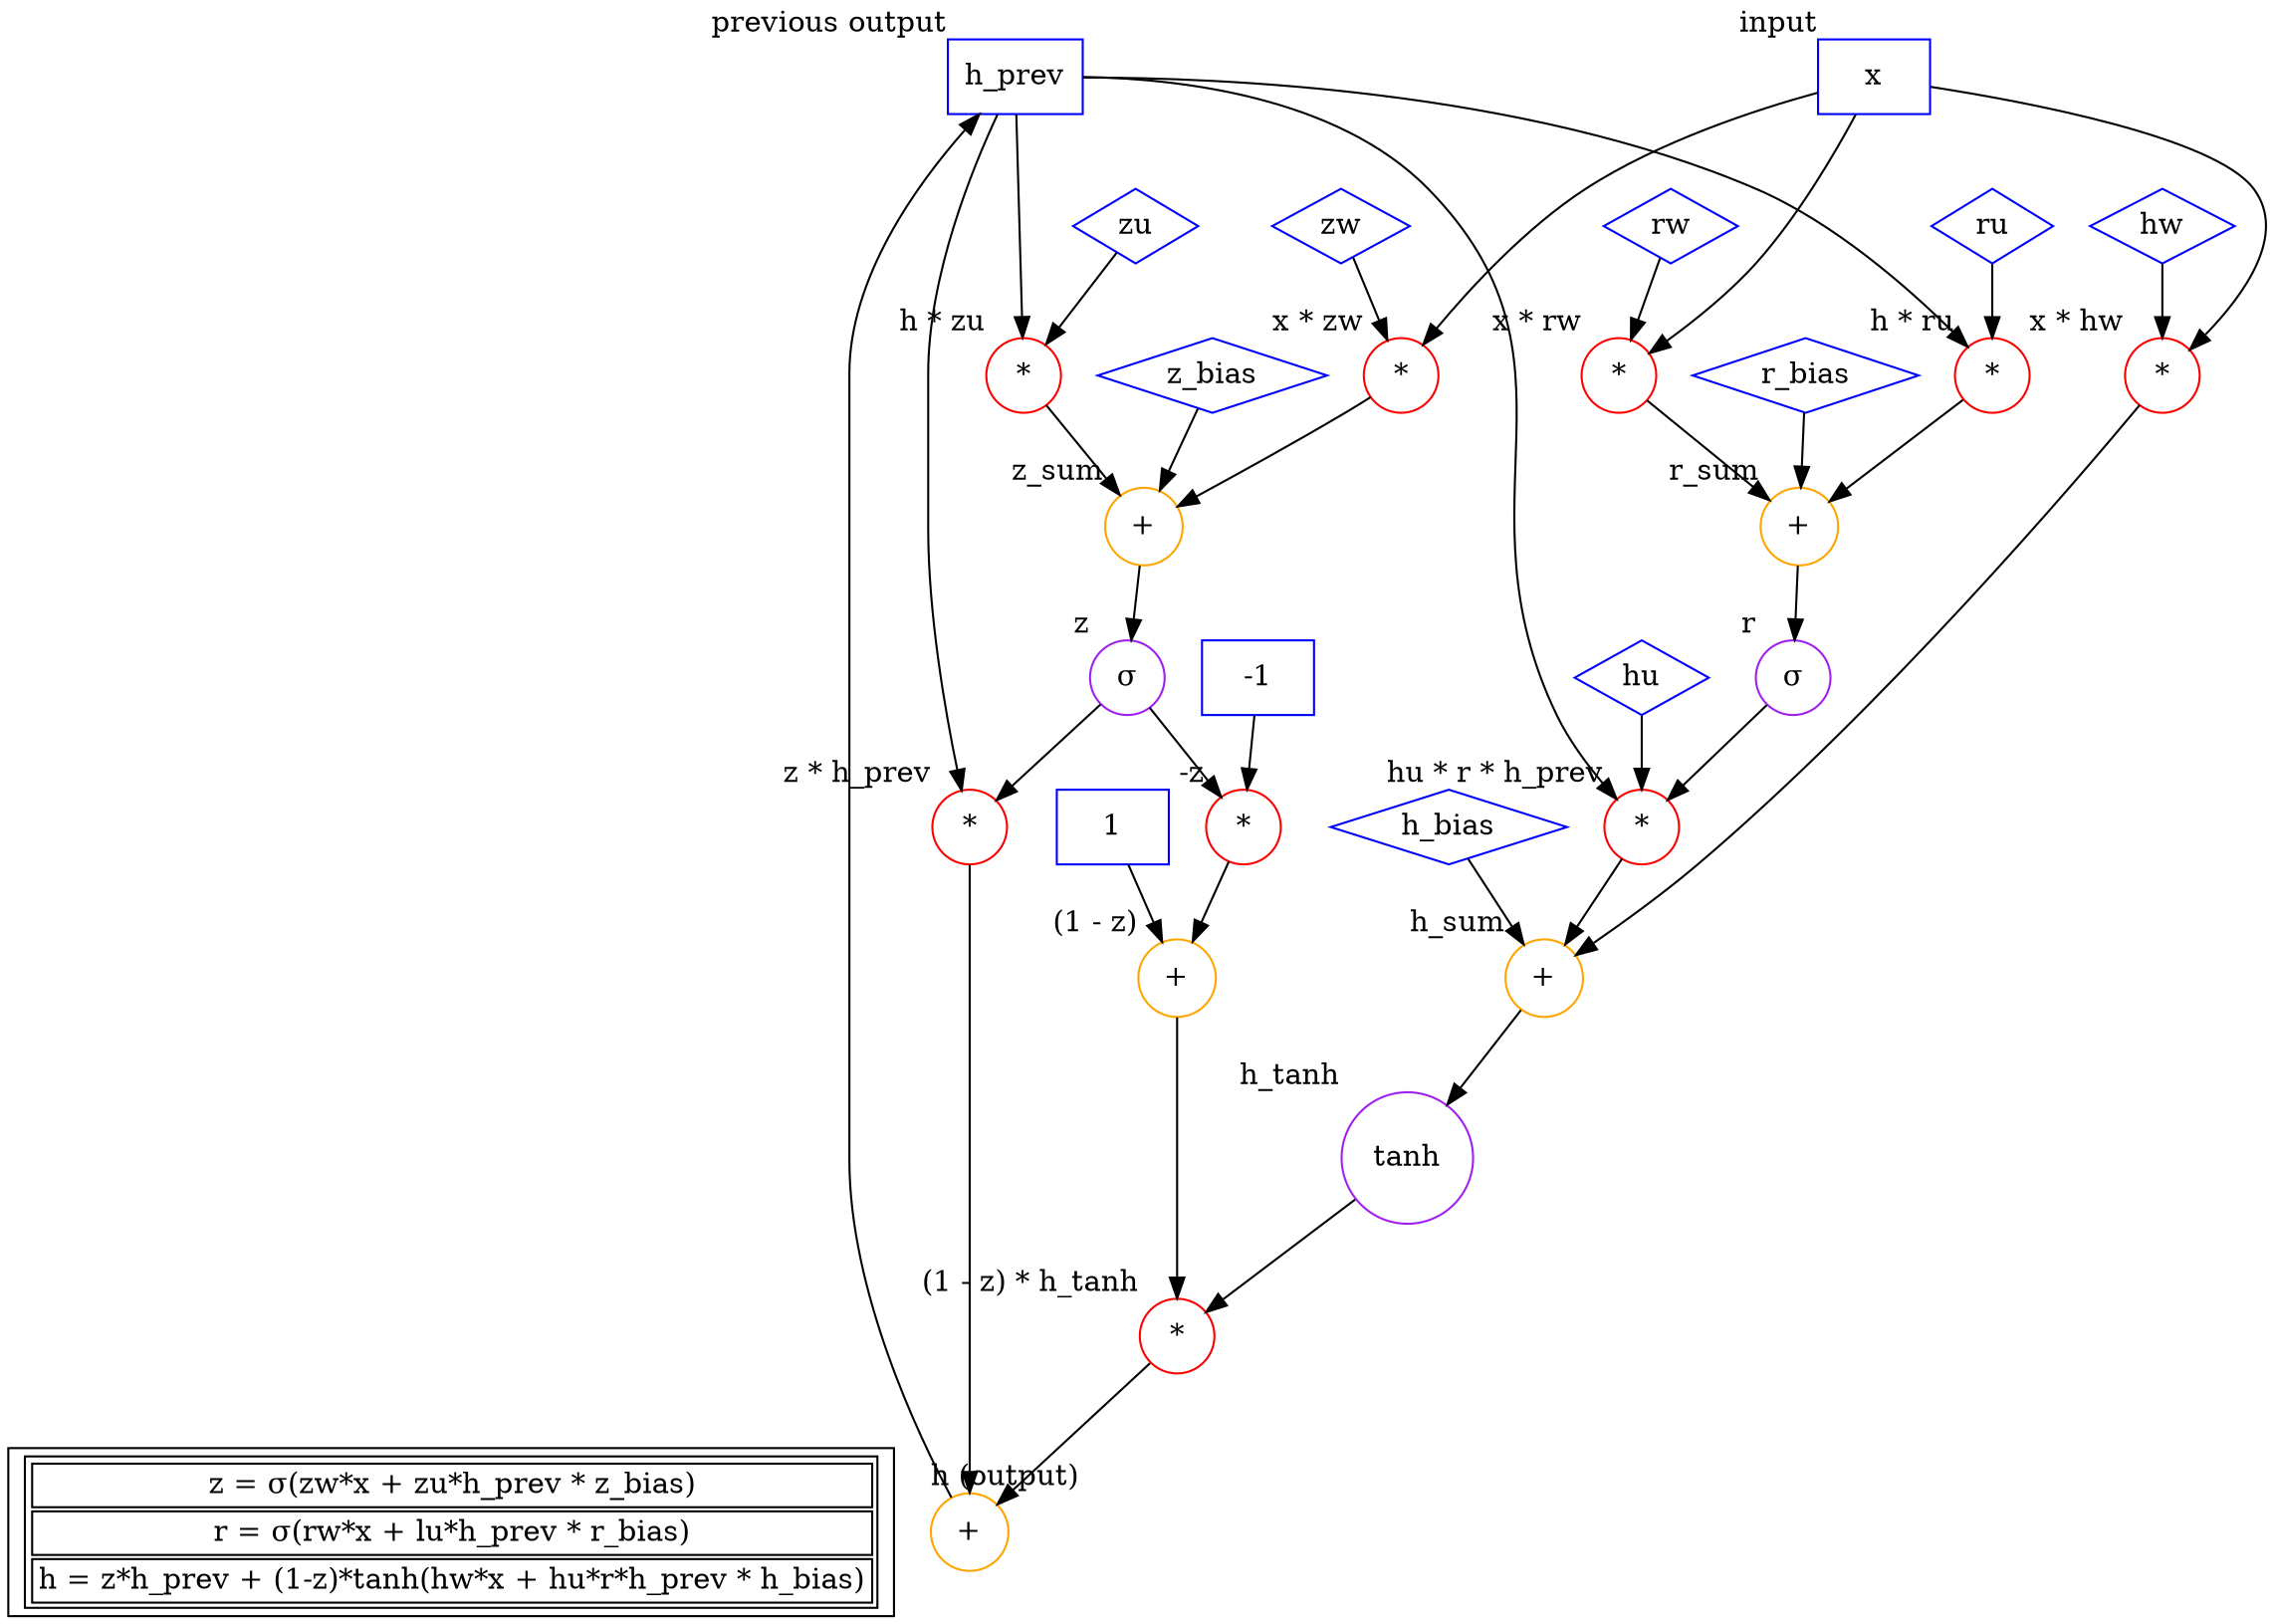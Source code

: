 digraph CNN {
	{
		rank = source;
        x           [shape=box,color=blue,label="x",xlabel="input"];
        h_prev      [shape=box,color=blue,label="h_prev", xlabel="previous output"];
	}

    z_bias      [shape=diamond,color=blue,label="z_bias"];
    zw          [shape=diamond,color=blue,label="zw"];
    zu          [shape=diamond,color=blue,label="zu"];

    xzw         [shape=circle,color=red,label="*",xlabel="x * zw"];
    hzu         [shape=circle,color=red,label="*",xlabel="h * zu"];

    x -> xzw;
    zw -> xzw;

    h_prev -> hzu;
    zu -> hzu;

    z_sum       [shape=circle,color=orange,label="+",xlabel="z_sum"];
    //z           [shape=circle,color=purple,label="sigmoid",xlabel="z"];
    z           [shape=circle,color=purple,label="&sigma;",xlabel="z"];

    z_bias -> z_sum;
    xzw -> z_sum;
    hzu -> z_sum;

    z_sum -> z;

    r_bias      [shape=diamond,color=blue,label="r_bias"];
    rw          [shape=diamond,color=blue,label="rw"];
    ru          [shape=diamond,color=blue,label="ru"];

    xrw         [shape=circle,color=red,label="*",xlabel="x * rw"];
    hru         [shape=circle,color=red,label="*",xlabel="h * ru"];

    x -> xrw;
    rw -> xrw;

    h_prev -> hru;
    ru -> hru;

    r_sum       [shape=circle,color=orange,label="+",xlabel="r_sum"];
    //r           [shape=circle,color=purple,label="sigmoid",xlabel="r"];
    r           [shape=circle,color=purple,label="&sigma;",xlabel="r"];

    r_bias -> r_sum;
    xrw -> r_sum;
    hru -> r_sum;

    r_sum -> r;

    h_bias      [shape=diamond,color=blue,label="h_bias"];
    hw          [shape=diamond,color=blue,label="hw"];
    hu          [shape=diamond,color=blue,label="hu"];

    xhw         [shape=circle,color=red,label="*",xlabel="x * hw"];
    hurh        [shape=circle,color=red,label="*",xlabel="hu * r * h_prev"];

    x -> xhw;
    hw -> xhw;

    hu -> hurh;
    r -> hurh;
    h_prev -> hurh;

    h_sum       [shape=circle,color=orange,label="+",xlabel="h_sum"];
    h_tanh      [shape=circle,color=purple,label="tanh",xlabel="h_tanh"];

    xhw -> h_sum;
    hurh -> h_sum;
    h_bias -> h_sum;

    h_sum -> h_tanh;

    zh          [shape=circle,color=red,label="*",xlabel="z * h_prev"];

    h_prev -> zh;
    z -> zh;


    neg_1           [shape=box,color=blue,label="-1"];
    neg_z           [shape=circle,color=red,label="*", xlabel="-z"]

    neg_1 -> neg_z;
    z -> neg_z;

    plus_1          [shape=box,color=blue,label="1"];
    one_minus_z     [shape=circle,color=orange,label="+",xlabel="(1 - z)"];

    plus_1 -> one_minus_z;
    neg_z -> one_minus_z;

    z_h_tanh        [shape=circle,color=red,label="*",xlabel="(1 - z) * h_tanh"];

    one_minus_z -> z_h_tanh;
    h_tanh -> z_h_tanh;

	{
		rank = sink;
					/*<tr><td>z = sigmoid(zw*x + zu*h_prev * z_bias)</td></tr>
						<tr><td>r = sigmoid(rw*x + lu*h_prev * r_bias)</td></tr> */
        legend [shape=box,
            label=<
                <table>
                <tr><td>z = &sigma;(zw*x + zu*h_prev * z_bias)</td></tr>


                <tr><td>r = &sigma;(rw*x + lu*h_prev * r_bias)</td></tr>
                <tr><td>h = z*h_prev + (1-z)*tanh(hw*x + hu*r*h_prev * h_bias)</td></tr>
                </table>
                >]

        h       [shape=circle,color=orange,label="+",xlabel="h (output)"];
    }

    z_h_tanh -> h;
    zh -> h;
    h -> h_prev;

    legend -> h [style=invis];

}
